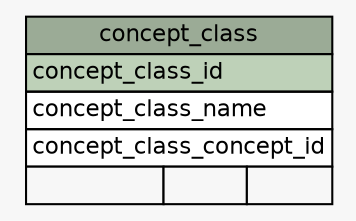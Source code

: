 // dot 2.38.0 on Linux 3.16.0-38-generic
// SchemaSpy rev 590
digraph "concept_class" {
  graph [
    rankdir="RL"
    bgcolor="#f7f7f7"
    nodesep="0.18"
    ranksep="0.46"
    fontname="Helvetica"
    fontsize="11"
  ];
  node [
    fontname="Helvetica"
    fontsize="11"
    shape="plaintext"
  ];
  edge [
    arrowsize="0.8"
  ];
  "concept_class" [
    label=<
    <TABLE BORDER="0" CELLBORDER="1" CELLSPACING="0" BGCOLOR="#ffffff">
      <TR><TD COLSPAN="3" BGCOLOR="#9bab96" ALIGN="CENTER">concept_class</TD></TR>
      <TR><TD PORT="concept_class_id" COLSPAN="3" BGCOLOR="#bed1b8" ALIGN="LEFT">concept_class_id</TD></TR>
      <TR><TD PORT="concept_class_name" COLSPAN="3" ALIGN="LEFT">concept_class_name</TD></TR>
      <TR><TD PORT="concept_class_concept_id" COLSPAN="3" ALIGN="LEFT">concept_class_concept_id</TD></TR>
      <TR><TD ALIGN="LEFT" BGCOLOR="#f7f7f7">  </TD><TD ALIGN="RIGHT" BGCOLOR="#f7f7f7">  </TD><TD ALIGN="RIGHT" BGCOLOR="#f7f7f7">  </TD></TR>
    </TABLE>>
    URL="tables/concept_class.html"
    tooltip="concept_class"
  ];
}

